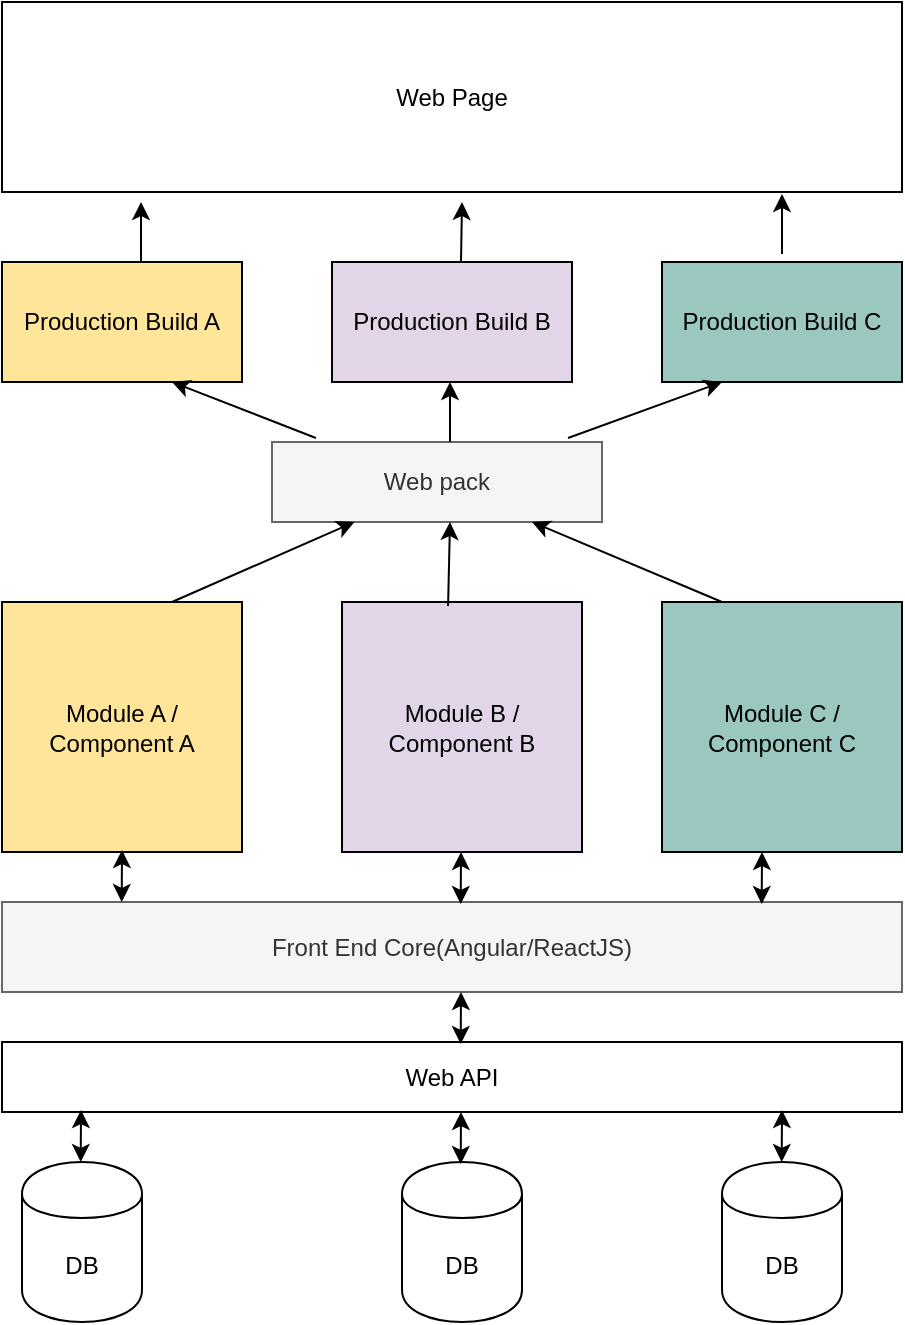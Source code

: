 <mxfile version="12.2.6" type="github" pages="1">
  <diagram id="xiOXI4lFDrCh-hyMLODH" name="Page-1">
    <mxGraphModel dx="854" dy="429" grid="1" gridSize="10" guides="1" tooltips="1" connect="1" arrows="1" fold="1" page="1" pageScale="1" pageWidth="850" pageHeight="1100" math="0" shadow="0">
      <root>
        <mxCell id="0"/>
        <mxCell id="1" parent="0"/>
        <mxCell id="jg0jDLXCW8hjl37ol6xC-1" value="DB" style="shape=cylinder;whiteSpace=wrap;html=1;boundedLbl=1;backgroundOutline=1;" vertex="1" parent="1">
          <mxGeometry x="210" y="910" width="60" height="80" as="geometry"/>
        </mxCell>
        <mxCell id="jg0jDLXCW8hjl37ol6xC-2" value="Module A / Component A" style="rounded=0;whiteSpace=wrap;html=1;fillColor=#FFE599;" vertex="1" parent="1">
          <mxGeometry x="200" y="630" width="120" height="125" as="geometry"/>
        </mxCell>
        <mxCell id="jg0jDLXCW8hjl37ol6xC-3" value="Module B / Component B" style="rounded=0;whiteSpace=wrap;html=1;fillColor=#E1D5E7;" vertex="1" parent="1">
          <mxGeometry x="370" y="630" width="120" height="125" as="geometry"/>
        </mxCell>
        <mxCell id="jg0jDLXCW8hjl37ol6xC-4" value="Module C / Component C" style="rounded=0;whiteSpace=wrap;html=1;fillColor=#9AC7BF;" vertex="1" parent="1">
          <mxGeometry x="530" y="630" width="120" height="125" as="geometry"/>
        </mxCell>
        <mxCell id="jg0jDLXCW8hjl37ol6xC-5" value="Web API" style="rounded=0;whiteSpace=wrap;html=1;" vertex="1" parent="1">
          <mxGeometry x="200" y="850" width="450" height="35" as="geometry"/>
        </mxCell>
        <mxCell id="jg0jDLXCW8hjl37ol6xC-9" value="Front End Core(Angular/ReactJS)" style="rounded=0;whiteSpace=wrap;html=1;fillColor=#f5f5f5;strokeColor=#666666;fontColor=#333333;" vertex="1" parent="1">
          <mxGeometry x="200" y="780" width="450" height="45" as="geometry"/>
        </mxCell>
        <mxCell id="jg0jDLXCW8hjl37ol6xC-10" value="Production Build A" style="rounded=0;whiteSpace=wrap;html=1;fillColor=#FFE599;" vertex="1" parent="1">
          <mxGeometry x="200" y="460" width="120" height="60" as="geometry"/>
        </mxCell>
        <mxCell id="jg0jDLXCW8hjl37ol6xC-12" value="Production Build B" style="rounded=0;whiteSpace=wrap;html=1;fillColor=#E1D5E7;" vertex="1" parent="1">
          <mxGeometry x="365" y="460" width="120" height="60" as="geometry"/>
        </mxCell>
        <mxCell id="jg0jDLXCW8hjl37ol6xC-13" value="Production Build C" style="rounded=0;whiteSpace=wrap;html=1;fillColor=#9AC7BF;" vertex="1" parent="1">
          <mxGeometry x="530" y="460" width="120" height="60" as="geometry"/>
        </mxCell>
        <mxCell id="jg0jDLXCW8hjl37ol6xC-14" value="Web Page" style="rounded=0;whiteSpace=wrap;html=1;" vertex="1" parent="1">
          <mxGeometry x="200" y="330" width="450" height="95" as="geometry"/>
        </mxCell>
        <mxCell id="jg0jDLXCW8hjl37ol6xC-17" value="" style="endArrow=classic;startArrow=classic;html=1;exitX=0.133;exitY=0;exitDx=0;exitDy=0;exitPerimeter=0;" edge="1" parent="1" source="jg0jDLXCW8hjl37ol6xC-9">
          <mxGeometry width="50" height="50" relative="1" as="geometry">
            <mxPoint x="210" y="804" as="sourcePoint"/>
            <mxPoint x="260" y="754" as="targetPoint"/>
          </mxGeometry>
        </mxCell>
        <mxCell id="jg0jDLXCW8hjl37ol6xC-18" value="" style="endArrow=classic;startArrow=classic;html=1;exitX=0.133;exitY=0;exitDx=0;exitDy=0;exitPerimeter=0;" edge="1" parent="1">
          <mxGeometry width="50" height="50" relative="1" as="geometry">
            <mxPoint x="429.35" y="781" as="sourcePoint"/>
            <mxPoint x="429.5" y="755" as="targetPoint"/>
          </mxGeometry>
        </mxCell>
        <mxCell id="jg0jDLXCW8hjl37ol6xC-20" value="Web pack" style="rounded=0;whiteSpace=wrap;html=1;fillColor=#f5f5f5;strokeColor=#666666;fontColor=#333333;" vertex="1" parent="1">
          <mxGeometry x="335" y="550" width="165" height="40" as="geometry"/>
        </mxCell>
        <mxCell id="jg0jDLXCW8hjl37ol6xC-21" value="" style="endArrow=classic;startArrow=classic;html=1;exitX=0.133;exitY=0;exitDx=0;exitDy=0;exitPerimeter=0;" edge="1" parent="1">
          <mxGeometry width="50" height="50" relative="1" as="geometry">
            <mxPoint x="579.85" y="781" as="sourcePoint"/>
            <mxPoint x="580" y="755" as="targetPoint"/>
          </mxGeometry>
        </mxCell>
        <mxCell id="jg0jDLXCW8hjl37ol6xC-22" value="" style="endArrow=classic;html=1;entryX=0.25;entryY=1;entryDx=0;entryDy=0;" edge="1" parent="1" target="jg0jDLXCW8hjl37ol6xC-20">
          <mxGeometry width="50" height="50" relative="1" as="geometry">
            <mxPoint x="285" y="630" as="sourcePoint"/>
            <mxPoint x="335" y="580" as="targetPoint"/>
          </mxGeometry>
        </mxCell>
        <mxCell id="jg0jDLXCW8hjl37ol6xC-23" value="" style="endArrow=classic;html=1;" edge="1" parent="1" target="jg0jDLXCW8hjl37ol6xC-20">
          <mxGeometry width="50" height="50" relative="1" as="geometry">
            <mxPoint x="560" y="630" as="sourcePoint"/>
            <mxPoint x="651.25" y="590" as="targetPoint"/>
          </mxGeometry>
        </mxCell>
        <mxCell id="jg0jDLXCW8hjl37ol6xC-28" value="" style="endArrow=classic;html=1;" edge="1" parent="1">
          <mxGeometry width="50" height="50" relative="1" as="geometry">
            <mxPoint x="424" y="550" as="sourcePoint"/>
            <mxPoint x="424" y="520" as="targetPoint"/>
          </mxGeometry>
        </mxCell>
        <mxCell id="jg0jDLXCW8hjl37ol6xC-30" value="" style="endArrow=classic;html=1;exitX=0.442;exitY=0.016;exitDx=0;exitDy=0;exitPerimeter=0;" edge="1" parent="1" source="jg0jDLXCW8hjl37ol6xC-3">
          <mxGeometry width="50" height="50" relative="1" as="geometry">
            <mxPoint x="424" y="620" as="sourcePoint"/>
            <mxPoint x="424" y="590" as="targetPoint"/>
          </mxGeometry>
        </mxCell>
        <mxCell id="jg0jDLXCW8hjl37ol6xC-31" value="" style="endArrow=classic;html=1;exitX=0.133;exitY=-0.05;exitDx=0;exitDy=0;exitPerimeter=0;" edge="1" parent="1" source="jg0jDLXCW8hjl37ol6xC-20">
          <mxGeometry width="50" height="50" relative="1" as="geometry">
            <mxPoint x="380" y="560" as="sourcePoint"/>
            <mxPoint x="285" y="520" as="targetPoint"/>
          </mxGeometry>
        </mxCell>
        <mxCell id="jg0jDLXCW8hjl37ol6xC-32" value="" style="endArrow=classic;html=1;exitX=0.897;exitY=-0.05;exitDx=0;exitDy=0;exitPerimeter=0;entryX=0.25;entryY=1;entryDx=0;entryDy=0;" edge="1" parent="1" source="jg0jDLXCW8hjl37ol6xC-20" target="jg0jDLXCW8hjl37ol6xC-13">
          <mxGeometry width="50" height="50" relative="1" as="geometry">
            <mxPoint x="589.945" y="558" as="sourcePoint"/>
            <mxPoint x="518" y="530" as="targetPoint"/>
          </mxGeometry>
        </mxCell>
        <mxCell id="jg0jDLXCW8hjl37ol6xC-38" value="" style="endArrow=classic;startArrow=classic;html=1;exitX=0.133;exitY=0;exitDx=0;exitDy=0;exitPerimeter=0;" edge="1" parent="1">
          <mxGeometry width="50" height="50" relative="1" as="geometry">
            <mxPoint x="429.35" y="851" as="sourcePoint"/>
            <mxPoint x="429.5" y="825" as="targetPoint"/>
          </mxGeometry>
        </mxCell>
        <mxCell id="jg0jDLXCW8hjl37ol6xC-39" value="" style="endArrow=classic;html=1;" edge="1" parent="1">
          <mxGeometry width="50" height="50" relative="1" as="geometry">
            <mxPoint x="269.5" y="460" as="sourcePoint"/>
            <mxPoint x="269.5" y="430" as="targetPoint"/>
          </mxGeometry>
        </mxCell>
        <mxCell id="jg0jDLXCW8hjl37ol6xC-40" value="" style="endArrow=classic;html=1;" edge="1" parent="1">
          <mxGeometry width="50" height="50" relative="1" as="geometry">
            <mxPoint x="429.5" y="460" as="sourcePoint"/>
            <mxPoint x="430" y="430" as="targetPoint"/>
          </mxGeometry>
        </mxCell>
        <mxCell id="jg0jDLXCW8hjl37ol6xC-41" value="" style="endArrow=classic;html=1;" edge="1" parent="1">
          <mxGeometry width="50" height="50" relative="1" as="geometry">
            <mxPoint x="590" y="456" as="sourcePoint"/>
            <mxPoint x="590" y="426" as="targetPoint"/>
          </mxGeometry>
        </mxCell>
        <mxCell id="jg0jDLXCW8hjl37ol6xC-44" value="" style="endArrow=classic;startArrow=classic;html=1;exitX=0.133;exitY=0;exitDx=0;exitDy=0;exitPerimeter=0;" edge="1" parent="1">
          <mxGeometry width="50" height="50" relative="1" as="geometry">
            <mxPoint x="239.35" y="910" as="sourcePoint"/>
            <mxPoint x="239.5" y="884" as="targetPoint"/>
          </mxGeometry>
        </mxCell>
        <mxCell id="jg0jDLXCW8hjl37ol6xC-47" value="DB" style="shape=cylinder;whiteSpace=wrap;html=1;boundedLbl=1;backgroundOutline=1;" vertex="1" parent="1">
          <mxGeometry x="400" y="910" width="60" height="80" as="geometry"/>
        </mxCell>
        <mxCell id="jg0jDLXCW8hjl37ol6xC-48" value="DB" style="shape=cylinder;whiteSpace=wrap;html=1;boundedLbl=1;backgroundOutline=1;" vertex="1" parent="1">
          <mxGeometry x="560" y="910" width="60" height="80" as="geometry"/>
        </mxCell>
        <mxCell id="jg0jDLXCW8hjl37ol6xC-52" value="" style="endArrow=classic;startArrow=classic;html=1;exitX=0.133;exitY=0;exitDx=0;exitDy=0;exitPerimeter=0;" edge="1" parent="1">
          <mxGeometry width="50" height="50" relative="1" as="geometry">
            <mxPoint x="429.35" y="911" as="sourcePoint"/>
            <mxPoint x="429.5" y="885" as="targetPoint"/>
          </mxGeometry>
        </mxCell>
        <mxCell id="jg0jDLXCW8hjl37ol6xC-53" value="" style="endArrow=classic;startArrow=classic;html=1;exitX=0.133;exitY=0;exitDx=0;exitDy=0;exitPerimeter=0;" edge="1" parent="1">
          <mxGeometry width="50" height="50" relative="1" as="geometry">
            <mxPoint x="589.85" y="910" as="sourcePoint"/>
            <mxPoint x="590" y="884" as="targetPoint"/>
          </mxGeometry>
        </mxCell>
      </root>
    </mxGraphModel>
  </diagram>
</mxfile>
